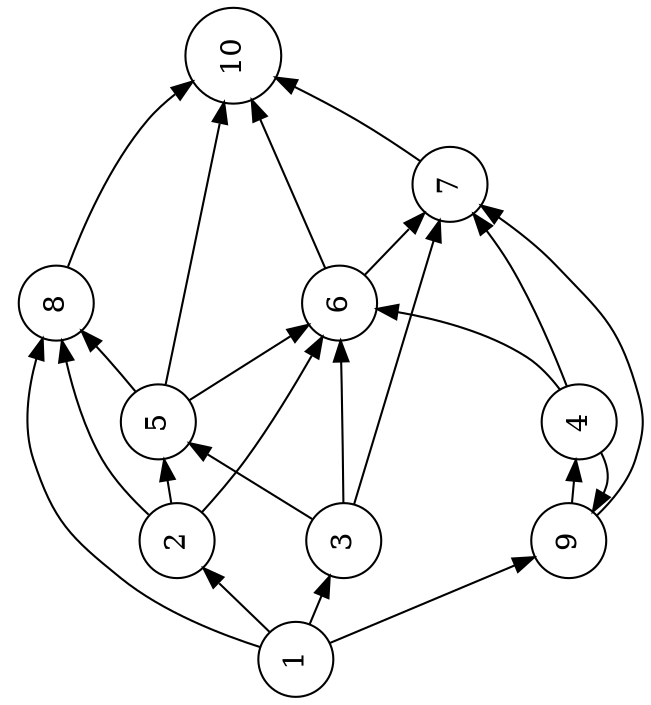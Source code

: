 digraph G {
  rankdir="LR";
  orientation="landscape";
  ranksep=0.1;

  node [shape=circle, texmode="math"];

  //edge [lblstyle=auto]

  1 [texlbl="$1$"]
  2 [texlbl="$2$"]
  3 [texlbl="$3$"]
  4 [texlbl="$4$"]
  5 [texlbl="$5$"]
  6 [texlbl="$6$"]
  7 [texlbl="$7$"]
  8 [texlbl="$8$"]
  9 [texlbl="$9$"]
  10 [texlbl="$10$"]

  root=1;
  leaf=7;

  1 -> 8 [topath="" label=" ", texlbl="2/3"];
  1 -> 2 [topath="" label=" ", texlbl="2/3"];
  1 -> 3 [topath="" label=" ", texlbl="2/3"];
  1 -> 9 [topath="" label=" ", texlbl="2/3"];

  2 -> 8 [topath="" label=" ", texlbl="2/3"];
  2 -> 5 [topath="" label=" ", texlbl="2/3"];
  2 -> 6 [topath="" label=" ", texlbl="2/3"];

  3 -> 5 [topath="" label=" ", texlbl="2/3"];
  3 -> 6 [topath="" label=" ", texlbl="2/3"];
  3 -> 7 [topath="" label=" ", texlbl="2/3"];

  4 -> 6 [topath="" label=" ", texlbl="2/3"];
  4 -> 7 [topath="" label=" ", texlbl="2/3"];
  4 -> 9 [topath="" label=" ", texlbl="2/3"];

  5 -> 8 [topath="" label=" ", texlbl="2/3"];
  5 -> 10 [topath="" label=" ", texlbl="2/3"];
  5 -> 6 [topath="" label=" ", texlbl="2/3"];

  6 -> 10 [topath="" label=" ", texlbl="2/3"];
  6 -> 7 [topath="" label=" ", texlbl="2/3"];

  7 -> 10 [topath="" label=" ", texlbl="2/3"];

  8 -> 10 [topath="" label=" ", texlbl="2/3"];

  9 -> 4 [topath="" label=" ", texlbl="2/3"];
  9 -> 7 [topath="" label=" ", texlbl="2/3"];
}
